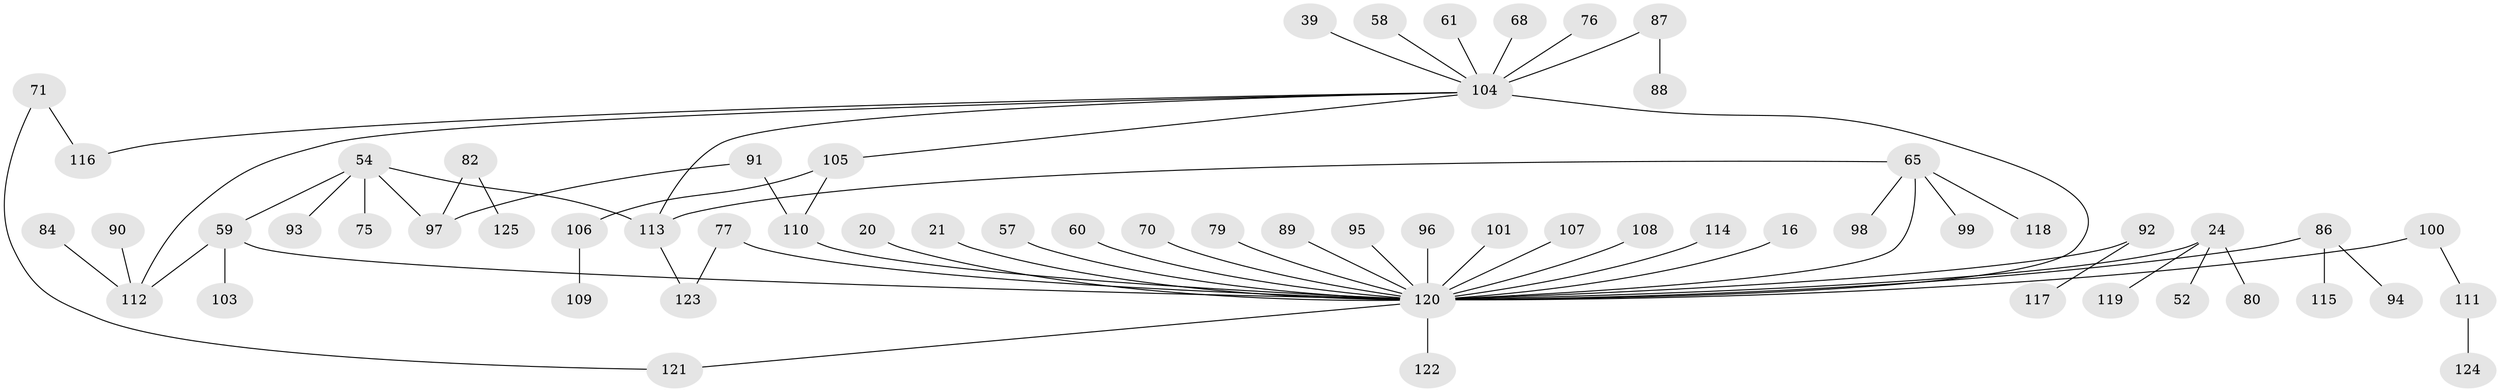 // original degree distribution, {5: 0.064, 3: 0.168, 4: 0.104, 2: 0.28, 6: 0.008, 1: 0.376}
// Generated by graph-tools (version 1.1) at 2025/44/03/04/25 21:44:59]
// undirected, 62 vertices, 68 edges
graph export_dot {
graph [start="1"]
  node [color=gray90,style=filled];
  16;
  20;
  21;
  24;
  39;
  52;
  54;
  57;
  58;
  59 [super="+43+35+40"];
  60;
  61;
  65 [super="+64"];
  68;
  70;
  71;
  75;
  76;
  77;
  79;
  80;
  82;
  84;
  86;
  87;
  88;
  89;
  90;
  91;
  92;
  93;
  94;
  95;
  96;
  97 [super="+85"];
  98;
  99;
  100;
  101;
  103;
  104 [super="+83+72+81"];
  105 [super="+62"];
  106;
  107;
  108;
  109;
  110 [super="+31+42"];
  111;
  112 [super="+25+19+32"];
  113 [super="+51"];
  114;
  115;
  116;
  117;
  118;
  119;
  120 [super="+67+56+73+74+78+102"];
  121 [super="+46"];
  122;
  123;
  124;
  125;
  16 -- 120;
  20 -- 120;
  21 -- 120;
  24 -- 52;
  24 -- 80;
  24 -- 119;
  24 -- 120;
  39 -- 104;
  54 -- 75;
  54 -- 93;
  54 -- 59;
  54 -- 113;
  54 -- 97;
  57 -- 120;
  58 -- 104;
  59 -- 112;
  59 -- 103;
  59 -- 120;
  60 -- 120;
  61 -- 104;
  65 -- 118;
  65 -- 98;
  65 -- 99;
  65 -- 113;
  65 -- 120;
  68 -- 104;
  70 -- 120;
  71 -- 116;
  71 -- 121;
  76 -- 104;
  77 -- 123;
  77 -- 120;
  79 -- 120;
  82 -- 125;
  82 -- 97;
  84 -- 112;
  86 -- 94;
  86 -- 115;
  86 -- 120;
  87 -- 88;
  87 -- 104;
  89 -- 120;
  90 -- 112;
  91 -- 97;
  91 -- 110;
  92 -- 117;
  92 -- 120;
  95 -- 120;
  96 -- 120;
  100 -- 111;
  100 -- 120;
  101 -- 120;
  104 -- 116;
  104 -- 120 [weight=5];
  104 -- 105 [weight=2];
  104 -- 112;
  104 -- 113;
  105 -- 110;
  105 -- 106;
  106 -- 109;
  107 -- 120;
  108 -- 120;
  110 -- 120 [weight=4];
  111 -- 124;
  113 -- 123;
  114 -- 120;
  120 -- 121;
  120 -- 122;
}
